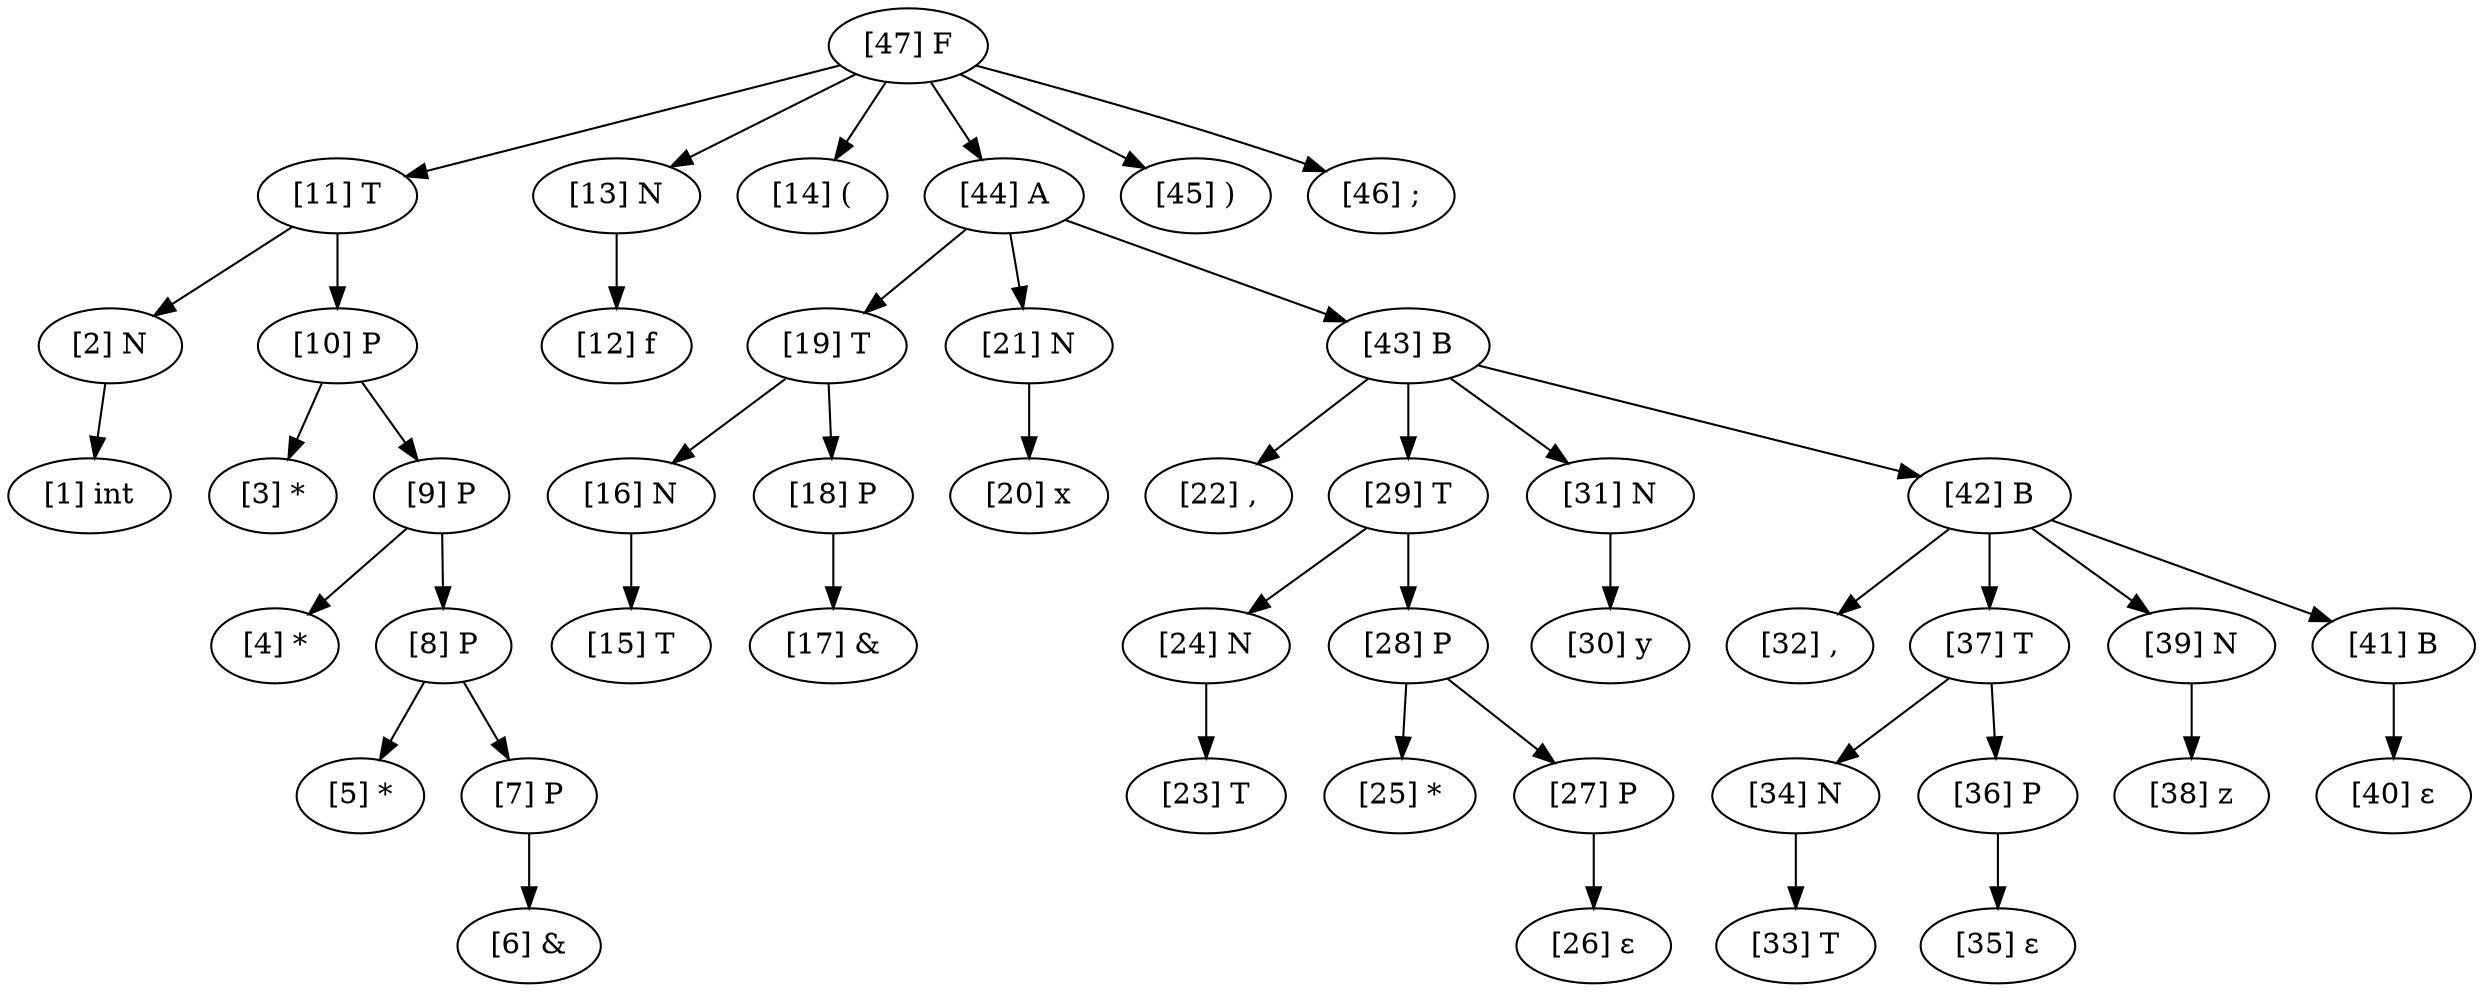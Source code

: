 digraph Tree {
    "[47] F" -> "[11] T"
    "[47] F" -> "[13] N"
    "[47] F" -> "[14] ("
    "[47] F" -> "[44] A"
    "[47] F" -> "[45] )"
    "[47] F" -> "[46] ;"
    "[11] T" -> "[2] N"
    "[11] T" -> "[10] P"
    "[2] N" -> "[1] int"
    "[10] P" -> "[3] *"
    "[10] P" -> "[9] P"
    "[9] P" -> "[4] *"
    "[9] P" -> "[8] P"
    "[8] P" -> "[5] *"
    "[8] P" -> "[7] P"
    "[7] P" -> "[6] &"
    "[13] N" -> "[12] f"
    "[44] A" -> "[19] T"
    "[44] A" -> "[21] N"
    "[44] A" -> "[43] B"
    "[19] T" -> "[16] N"
    "[19] T" -> "[18] P"
    "[16] N" -> "[15] T"
    "[18] P" -> "[17] &"
    "[21] N" -> "[20] x"
    "[43] B" -> "[22] ,"
    "[43] B" -> "[29] T"
    "[43] B" -> "[31] N"
    "[43] B" -> "[42] B"
    "[29] T" -> "[24] N"
    "[29] T" -> "[28] P"
    "[24] N" -> "[23] T"
    "[28] P" -> "[25] *"
    "[28] P" -> "[27] P"
    "[27] P" -> "[26] ε"
    "[31] N" -> "[30] y"
    "[42] B" -> "[32] ,"
    "[42] B" -> "[37] T"
    "[42] B" -> "[39] N"
    "[42] B" -> "[41] B"
    "[37] T" -> "[34] N"
    "[37] T" -> "[36] P"
    "[34] N" -> "[33] T"
    "[36] P" -> "[35] ε"
    "[39] N" -> "[38] z"
    "[41] B" -> "[40] ε"
}
